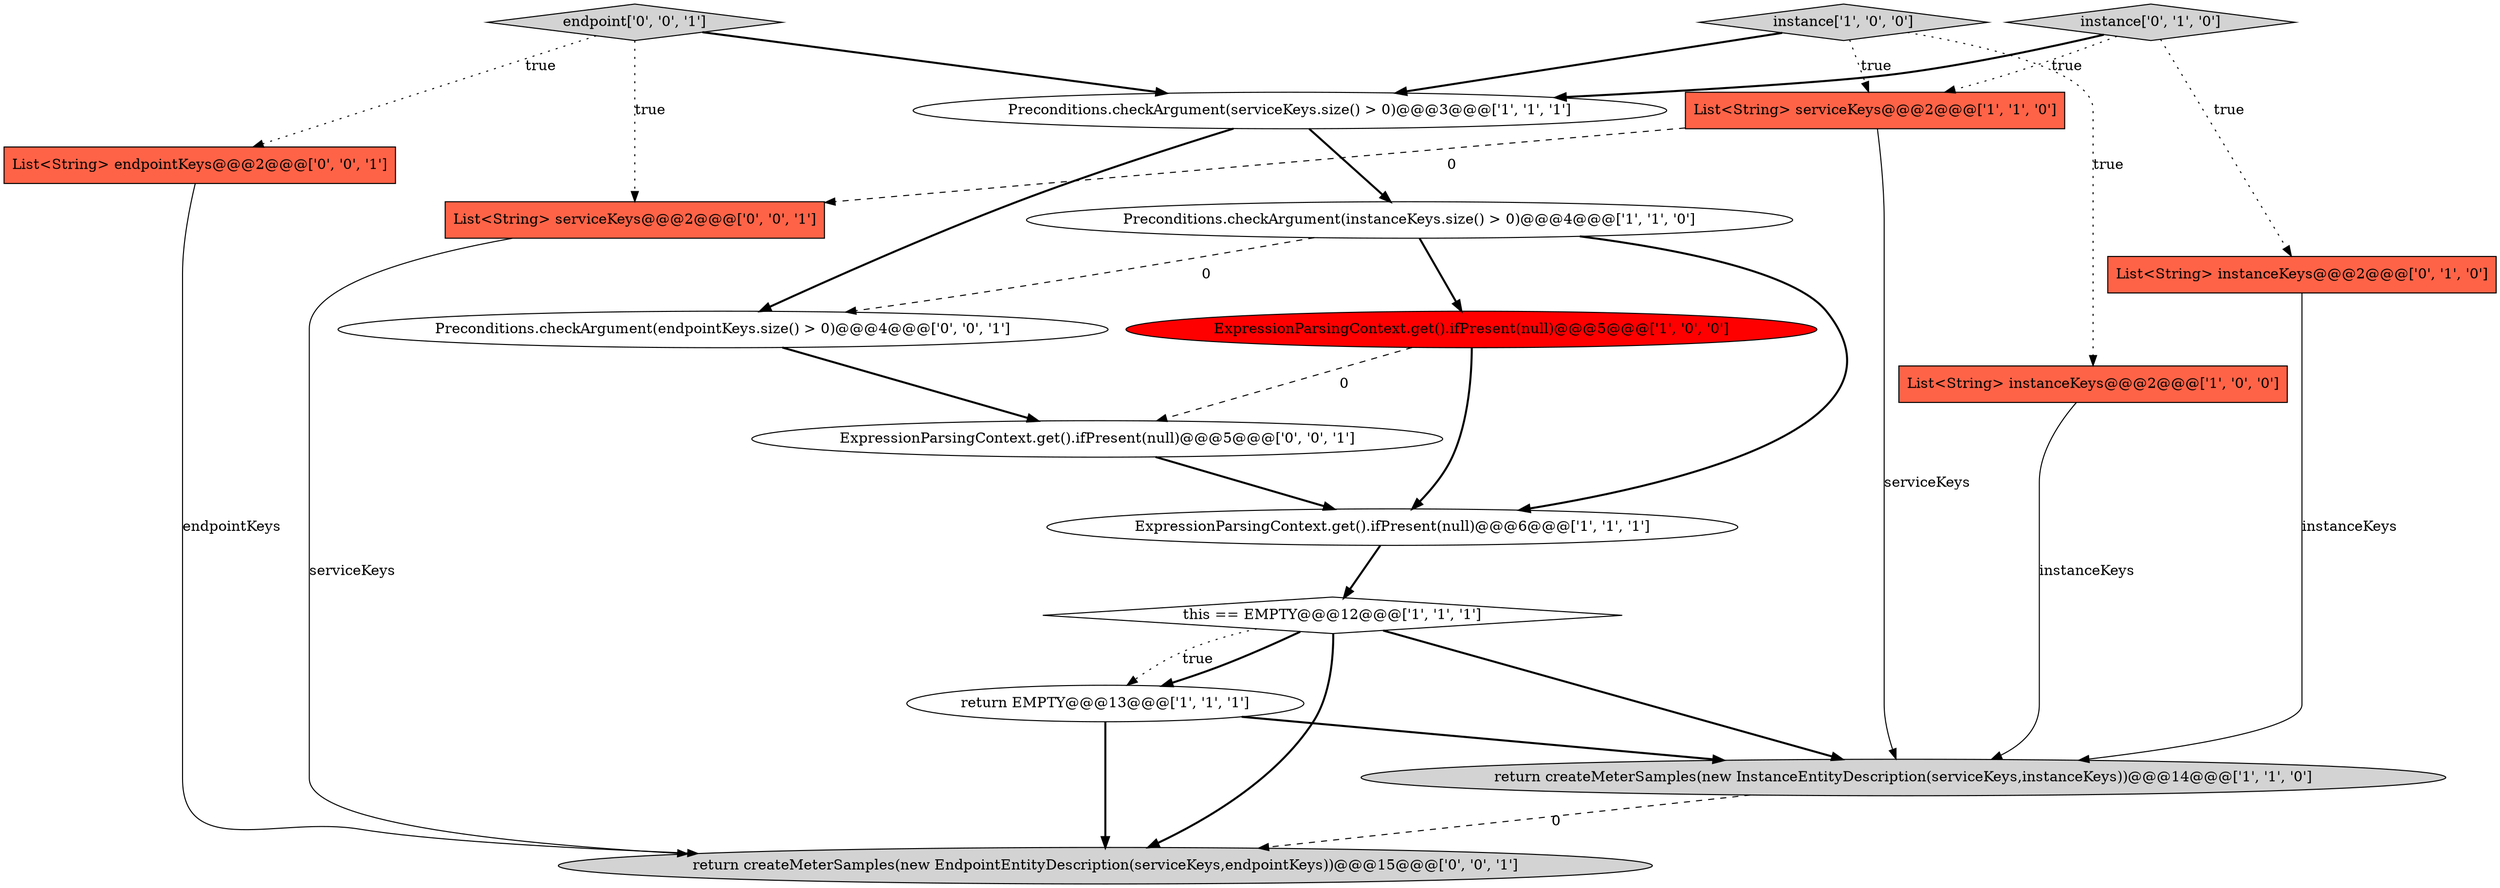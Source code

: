 digraph {
5 [style = filled, label = "ExpressionParsingContext.get().ifPresent(null)@@@5@@@['1', '0', '0']", fillcolor = red, shape = ellipse image = "AAA1AAABBB1BBB"];
6 [style = filled, label = "Preconditions.checkArgument(instanceKeys.size() > 0)@@@4@@@['1', '1', '0']", fillcolor = white, shape = ellipse image = "AAA0AAABBB1BBB"];
8 [style = filled, label = "ExpressionParsingContext.get().ifPresent(null)@@@6@@@['1', '1', '1']", fillcolor = white, shape = ellipse image = "AAA0AAABBB1BBB"];
11 [style = filled, label = "instance['0', '1', '0']", fillcolor = lightgray, shape = diamond image = "AAA0AAABBB2BBB"];
1 [style = filled, label = "List<String> instanceKeys@@@2@@@['1', '0', '0']", fillcolor = tomato, shape = box image = "AAA0AAABBB1BBB"];
10 [style = filled, label = "List<String> instanceKeys@@@2@@@['0', '1', '0']", fillcolor = tomato, shape = box image = "AAA0AAABBB2BBB"];
12 [style = filled, label = "endpoint['0', '0', '1']", fillcolor = lightgray, shape = diamond image = "AAA0AAABBB3BBB"];
2 [style = filled, label = "return EMPTY@@@13@@@['1', '1', '1']", fillcolor = white, shape = ellipse image = "AAA0AAABBB1BBB"];
13 [style = filled, label = "return createMeterSamples(new EndpointEntityDescription(serviceKeys,endpointKeys))@@@15@@@['0', '0', '1']", fillcolor = lightgray, shape = ellipse image = "AAA0AAABBB3BBB"];
16 [style = filled, label = "Preconditions.checkArgument(endpointKeys.size() > 0)@@@4@@@['0', '0', '1']", fillcolor = white, shape = ellipse image = "AAA0AAABBB3BBB"];
9 [style = filled, label = "instance['1', '0', '0']", fillcolor = lightgray, shape = diamond image = "AAA0AAABBB1BBB"];
14 [style = filled, label = "List<String> endpointKeys@@@2@@@['0', '0', '1']", fillcolor = tomato, shape = box image = "AAA0AAABBB3BBB"];
7 [style = filled, label = "List<String> serviceKeys@@@2@@@['1', '1', '0']", fillcolor = tomato, shape = box image = "AAA0AAABBB1BBB"];
15 [style = filled, label = "ExpressionParsingContext.get().ifPresent(null)@@@5@@@['0', '0', '1']", fillcolor = white, shape = ellipse image = "AAA0AAABBB3BBB"];
4 [style = filled, label = "Preconditions.checkArgument(serviceKeys.size() > 0)@@@3@@@['1', '1', '1']", fillcolor = white, shape = ellipse image = "AAA0AAABBB1BBB"];
3 [style = filled, label = "this == EMPTY@@@12@@@['1', '1', '1']", fillcolor = white, shape = diamond image = "AAA0AAABBB1BBB"];
0 [style = filled, label = "return createMeterSamples(new InstanceEntityDescription(serviceKeys,instanceKeys))@@@14@@@['1', '1', '0']", fillcolor = lightgray, shape = ellipse image = "AAA0AAABBB1BBB"];
17 [style = filled, label = "List<String> serviceKeys@@@2@@@['0', '0', '1']", fillcolor = tomato, shape = box image = "AAA0AAABBB3BBB"];
11->7 [style = dotted, label="true"];
16->15 [style = bold, label=""];
5->8 [style = bold, label=""];
12->17 [style = dotted, label="true"];
1->0 [style = solid, label="instanceKeys"];
4->6 [style = bold, label=""];
7->17 [style = dashed, label="0"];
11->10 [style = dotted, label="true"];
9->4 [style = bold, label=""];
11->4 [style = bold, label=""];
8->3 [style = bold, label=""];
7->0 [style = solid, label="serviceKeys"];
10->0 [style = solid, label="instanceKeys"];
3->0 [style = bold, label=""];
2->13 [style = bold, label=""];
12->14 [style = dotted, label="true"];
6->5 [style = bold, label=""];
14->13 [style = solid, label="endpointKeys"];
2->0 [style = bold, label=""];
6->16 [style = dashed, label="0"];
3->2 [style = bold, label=""];
12->4 [style = bold, label=""];
0->13 [style = dashed, label="0"];
6->8 [style = bold, label=""];
9->1 [style = dotted, label="true"];
17->13 [style = solid, label="serviceKeys"];
3->13 [style = bold, label=""];
9->7 [style = dotted, label="true"];
5->15 [style = dashed, label="0"];
15->8 [style = bold, label=""];
4->16 [style = bold, label=""];
3->2 [style = dotted, label="true"];
}
